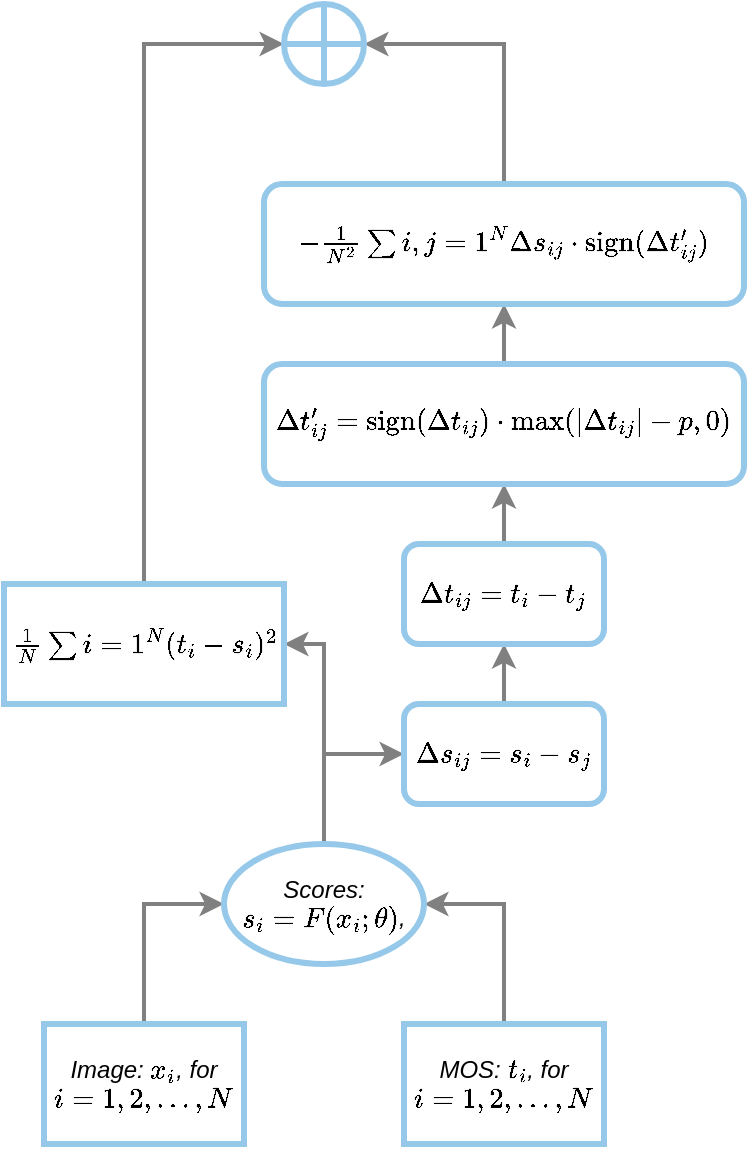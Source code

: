 <mxfile version="21.2.1" type="github">
  <diagram name="第 1 页" id="4med8xy-RJINhOhO0nk7">
    <mxGraphModel dx="2074" dy="758" grid="1" gridSize="10" guides="1" tooltips="1" connect="1" arrows="1" fold="1" page="1" pageScale="1" pageWidth="827" pageHeight="1169" math="1" shadow="0">
      <root>
        <mxCell id="0" />
        <mxCell id="1" parent="0" />
        <mxCell id="oqHT-xyJtuEShagB2aS4-11" style="edgeStyle=orthogonalEdgeStyle;rounded=0;orthogonalLoop=1;jettySize=auto;html=1;exitX=0.5;exitY=0;exitDx=0;exitDy=0;entryX=0;entryY=0.5;entryDx=0;entryDy=0;strokeColor=#808080;strokeWidth=2;" edge="1" parent="1" source="4hRFHMQcXpXO8s2cMS95-1" target="oqHT-xyJtuEShagB2aS4-2">
          <mxGeometry relative="1" as="geometry" />
        </mxCell>
        <mxCell id="4hRFHMQcXpXO8s2cMS95-1" value="&lt;i&gt;Image: \( x_i \), for \( i = 1, 2, ..., N \)&lt;/i&gt;" style="rounded=0;whiteSpace=wrap;html=1;strokeColor=#96c9e9;strokeWidth=3;" parent="1" vertex="1">
          <mxGeometry x="60" y="690" width="100" height="60" as="geometry" />
        </mxCell>
        <mxCell id="oqHT-xyJtuEShagB2aS4-12" style="edgeStyle=orthogonalEdgeStyle;rounded=0;orthogonalLoop=1;jettySize=auto;html=1;exitX=0.5;exitY=0;exitDx=0;exitDy=0;entryX=1;entryY=0.5;entryDx=0;entryDy=0;strokeColor=#808080;strokeWidth=2;" edge="1" parent="1" source="oqHT-xyJtuEShagB2aS4-1" target="oqHT-xyJtuEShagB2aS4-2">
          <mxGeometry relative="1" as="geometry" />
        </mxCell>
        <mxCell id="oqHT-xyJtuEShagB2aS4-1" value="&lt;i&gt;MOS: \( t_i \), for \( i = 1, 2, ..., N \)&lt;/i&gt;" style="rounded=0;whiteSpace=wrap;html=1;strokeColor=#96c9e9;strokeWidth=3;" vertex="1" parent="1">
          <mxGeometry x="240" y="690" width="100" height="60" as="geometry" />
        </mxCell>
        <mxCell id="oqHT-xyJtuEShagB2aS4-13" style="edgeStyle=orthogonalEdgeStyle;rounded=0;orthogonalLoop=1;jettySize=auto;html=1;exitX=0.5;exitY=0;exitDx=0;exitDy=0;entryX=0;entryY=0.5;entryDx=0;entryDy=0;strokeWidth=2;strokeColor=#808080;" edge="1" parent="1" source="oqHT-xyJtuEShagB2aS4-2" target="oqHT-xyJtuEShagB2aS4-7">
          <mxGeometry relative="1" as="geometry" />
        </mxCell>
        <mxCell id="oqHT-xyJtuEShagB2aS4-15" style="edgeStyle=orthogonalEdgeStyle;rounded=0;orthogonalLoop=1;jettySize=auto;html=1;exitX=0.5;exitY=0;exitDx=0;exitDy=0;entryX=1;entryY=0.5;entryDx=0;entryDy=0;strokeWidth=2;strokeColor=#808080;" edge="1" parent="1" source="oqHT-xyJtuEShagB2aS4-2" target="oqHT-xyJtuEShagB2aS4-5">
          <mxGeometry relative="1" as="geometry" />
        </mxCell>
        <mxCell id="oqHT-xyJtuEShagB2aS4-2" value="&lt;i&gt;Scores:\( s_i = F(x_i; \theta) \),&lt;/i&gt;" style="ellipse;whiteSpace=wrap;html=1;strokeColor=#96c9e9;strokeWidth=3;" vertex="1" parent="1">
          <mxGeometry x="150" y="600" width="100" height="60" as="geometry" />
        </mxCell>
        <mxCell id="oqHT-xyJtuEShagB2aS4-22" style="edgeStyle=orthogonalEdgeStyle;rounded=0;orthogonalLoop=1;jettySize=auto;html=1;exitX=0.5;exitY=0;exitDx=0;exitDy=0;entryX=0;entryY=0.5;entryDx=0;entryDy=0;strokeWidth=2;strokeColor=#808080;" edge="1" parent="1" source="oqHT-xyJtuEShagB2aS4-5" target="oqHT-xyJtuEShagB2aS4-19">
          <mxGeometry relative="1" as="geometry" />
        </mxCell>
        <mxCell id="oqHT-xyJtuEShagB2aS4-5" value="\( \frac{1}{N} \sum{i=1}^{N} (t_i - s_i)^2 \)" style="rounded=0;whiteSpace=wrap;html=1;strokeColor=#96c9e9;strokeWidth=3;" vertex="1" parent="1">
          <mxGeometry x="40" y="470" width="140" height="60" as="geometry" />
        </mxCell>
        <mxCell id="oqHT-xyJtuEShagB2aS4-16" style="edgeStyle=orthogonalEdgeStyle;rounded=0;orthogonalLoop=1;jettySize=auto;html=1;exitX=0.5;exitY=0;exitDx=0;exitDy=0;entryX=0.5;entryY=1;entryDx=0;entryDy=0;strokeWidth=2;strokeColor=#808080;" edge="1" parent="1" source="oqHT-xyJtuEShagB2aS4-7" target="oqHT-xyJtuEShagB2aS4-8">
          <mxGeometry relative="1" as="geometry" />
        </mxCell>
        <mxCell id="oqHT-xyJtuEShagB2aS4-7" value="\( \Delta s_{ij} = s_i - s_j \)" style="rounded=1;whiteSpace=wrap;html=1;strokeWidth=3;strokeColor=#96c9e9;" vertex="1" parent="1">
          <mxGeometry x="240" y="530" width="100" height="50" as="geometry" />
        </mxCell>
        <mxCell id="oqHT-xyJtuEShagB2aS4-17" style="edgeStyle=orthogonalEdgeStyle;rounded=0;orthogonalLoop=1;jettySize=auto;html=1;exitX=0.5;exitY=0;exitDx=0;exitDy=0;entryX=0.5;entryY=1;entryDx=0;entryDy=0;strokeWidth=2;strokeColor=#808080;" edge="1" parent="1" source="oqHT-xyJtuEShagB2aS4-8" target="oqHT-xyJtuEShagB2aS4-9">
          <mxGeometry relative="1" as="geometry" />
        </mxCell>
        <mxCell id="oqHT-xyJtuEShagB2aS4-8" value="\( \Delta t_{ij} = t_i - t_j \)" style="rounded=1;whiteSpace=wrap;html=1;strokeWidth=3;strokeColor=#96c9e9;" vertex="1" parent="1">
          <mxGeometry x="240" y="450" width="100" height="50" as="geometry" />
        </mxCell>
        <mxCell id="oqHT-xyJtuEShagB2aS4-18" style="edgeStyle=orthogonalEdgeStyle;rounded=0;orthogonalLoop=1;jettySize=auto;html=1;exitX=0.5;exitY=0;exitDx=0;exitDy=0;entryX=0.5;entryY=1;entryDx=0;entryDy=0;strokeWidth=2;strokeColor=#808080;" edge="1" parent="1" source="oqHT-xyJtuEShagB2aS4-9" target="oqHT-xyJtuEShagB2aS4-10">
          <mxGeometry relative="1" as="geometry" />
        </mxCell>
        <mxCell id="oqHT-xyJtuEShagB2aS4-9" value="\( \Delta t_{ij}&#39; = \text{sign}(\Delta t_{ij}) \cdot \max(|\Delta t_{ij}| - p, 0) \)" style="rounded=1;whiteSpace=wrap;html=1;strokeWidth=3;strokeColor=#96c9e9;" vertex="1" parent="1">
          <mxGeometry x="170" y="360" width="240" height="60" as="geometry" />
        </mxCell>
        <mxCell id="oqHT-xyJtuEShagB2aS4-21" style="edgeStyle=orthogonalEdgeStyle;rounded=0;orthogonalLoop=1;jettySize=auto;html=1;exitX=0.5;exitY=0;exitDx=0;exitDy=0;entryX=1;entryY=0.5;entryDx=0;entryDy=0;strokeWidth=2;strokeColor=#808080;" edge="1" parent="1" source="oqHT-xyJtuEShagB2aS4-10" target="oqHT-xyJtuEShagB2aS4-19">
          <mxGeometry relative="1" as="geometry" />
        </mxCell>
        <mxCell id="oqHT-xyJtuEShagB2aS4-10" value="\(&amp;nbsp;- \frac{1}{N^2} \sum{i,j=1}^{N} \Delta s_{ij} \cdot \text{sign}(\Delta t_{ij}&#39;) \)" style="rounded=1;whiteSpace=wrap;html=1;strokeWidth=3;strokeColor=#96c9e9;" vertex="1" parent="1">
          <mxGeometry x="170" y="270" width="240" height="60" as="geometry" />
        </mxCell>
        <mxCell id="oqHT-xyJtuEShagB2aS4-19" value="" style="shape=orEllipse;perimeter=ellipsePerimeter;whiteSpace=wrap;html=1;backgroundOutline=1;strokeWidth=3;strokeColor=#96c9e9;" vertex="1" parent="1">
          <mxGeometry x="180" y="180" width="40" height="40" as="geometry" />
        </mxCell>
      </root>
    </mxGraphModel>
  </diagram>
</mxfile>
